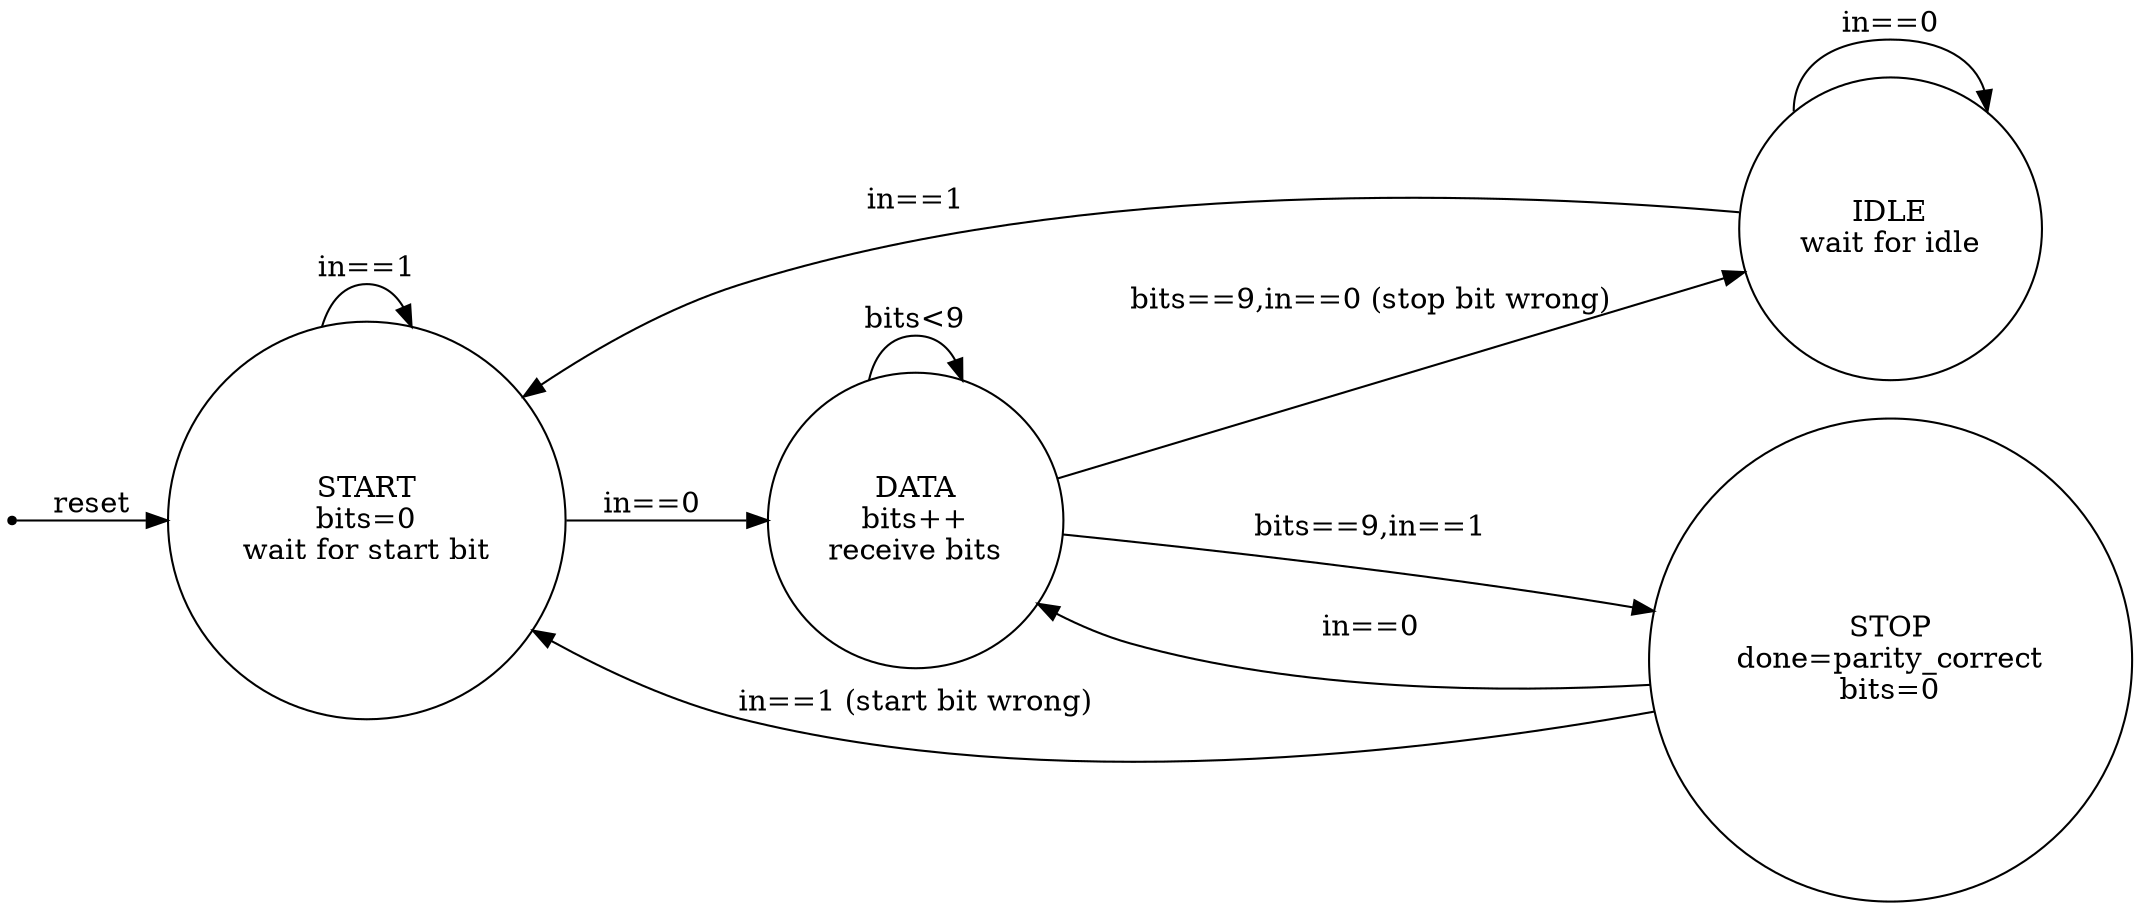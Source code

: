 digraph finite_state_machine {
    node [shape = point ]; RESET
    node [shape = circle];
    IDLE [label = "IDLE\nwait for idle"];
    STOP [label = "STOP\ndone=parity_correct\nbits=0"];
    START [label = "START\nbits=0\nwait for start bit"];
    DATA [label = "DATA\nbits++\nreceive bits"];
    rankdir=LR;

    RESET -> START [label = "reset"];
    IDLE -> IDLE [label = "in==0"];
    IDLE -> START [label = "in==1"];
    START -> START [label = "in==1"];
    START -> DATA [label = "in==0"];
    DATA -> DATA [label = "bits<9"];
    DATA -> STOP [label = "bits==9,in==1"];
    DATA -> IDLE [label = "bits==9,in==0 (stop bit wrong)"];
    STOP -> DATA [label = "in==0"];
    STOP -> START [label = "in==1 (start bit wrong)"];
}